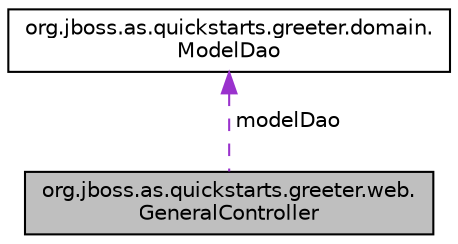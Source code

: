 digraph "org.jboss.as.quickstarts.greeter.web.GeneralController"
{
  edge [fontname="Helvetica",fontsize="10",labelfontname="Helvetica",labelfontsize="10"];
  node [fontname="Helvetica",fontsize="10",shape=record];
  Node1 [label="org.jboss.as.quickstarts.greeter.web.\lGeneralController",height=0.2,width=0.4,color="black", fillcolor="grey75", style="filled", fontcolor="black"];
  Node2 -> Node1 [dir="back",color="darkorchid3",fontsize="10",style="dashed",label=" modelDao" ,fontname="Helvetica"];
  Node2 [label="org.jboss.as.quickstarts.greeter.domain.\lModelDao",height=0.2,width=0.4,color="black", fillcolor="white", style="filled",URL="$interfaceorg_1_1jboss_1_1as_1_1quickstarts_1_1greeter_1_1domain_1_1_model_dao.html",tooltip="This interface consists of all the model related operations. "];
}
